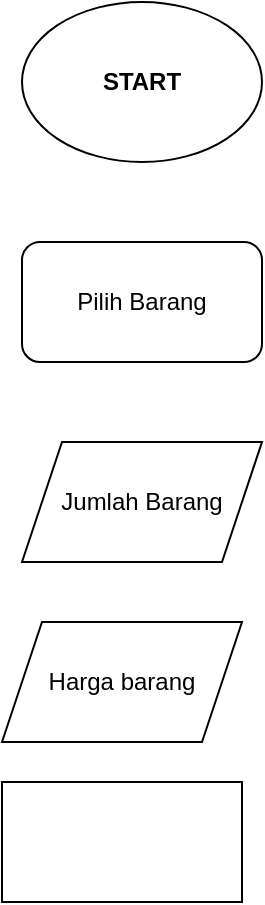 <mxfile>
    <diagram id="l7pSyAgg9Z8RvKaGSkAE" name="Page-1">
        <mxGraphModel dx="670" dy="305" grid="1" gridSize="10" guides="1" tooltips="1" connect="1" arrows="1" fold="1" page="1" pageScale="1" pageWidth="850" pageHeight="1100" math="0" shadow="0">
            <root>
                <mxCell id="0"/>
                <mxCell id="1" parent="0"/>
                <mxCell id="2" value="&lt;b&gt;START&lt;/b&gt;" style="ellipse;whiteSpace=wrap;html=1;" vertex="1" parent="1">
                    <mxGeometry x="280" y="50" width="120" height="80" as="geometry"/>
                </mxCell>
                <mxCell id="3" value="Pilih Barang" style="rounded=1;whiteSpace=wrap;html=1;" vertex="1" parent="1">
                    <mxGeometry x="280" y="170" width="120" height="60" as="geometry"/>
                </mxCell>
                <mxCell id="4" value="Jumlah Barang" style="shape=parallelogram;perimeter=parallelogramPerimeter;whiteSpace=wrap;html=1;fixedSize=1;" vertex="1" parent="1">
                    <mxGeometry x="280" y="270" width="120" height="60" as="geometry"/>
                </mxCell>
                <mxCell id="5" value="Harga barang" style="shape=parallelogram;perimeter=parallelogramPerimeter;whiteSpace=wrap;html=1;fixedSize=1;" vertex="1" parent="1">
                    <mxGeometry x="270" y="360" width="120" height="60" as="geometry"/>
                </mxCell>
                <mxCell id="7" value="" style="rounded=0;whiteSpace=wrap;html=1;" vertex="1" parent="1">
                    <mxGeometry x="270" y="440" width="120" height="60" as="geometry"/>
                </mxCell>
            </root>
        </mxGraphModel>
    </diagram>
</mxfile>